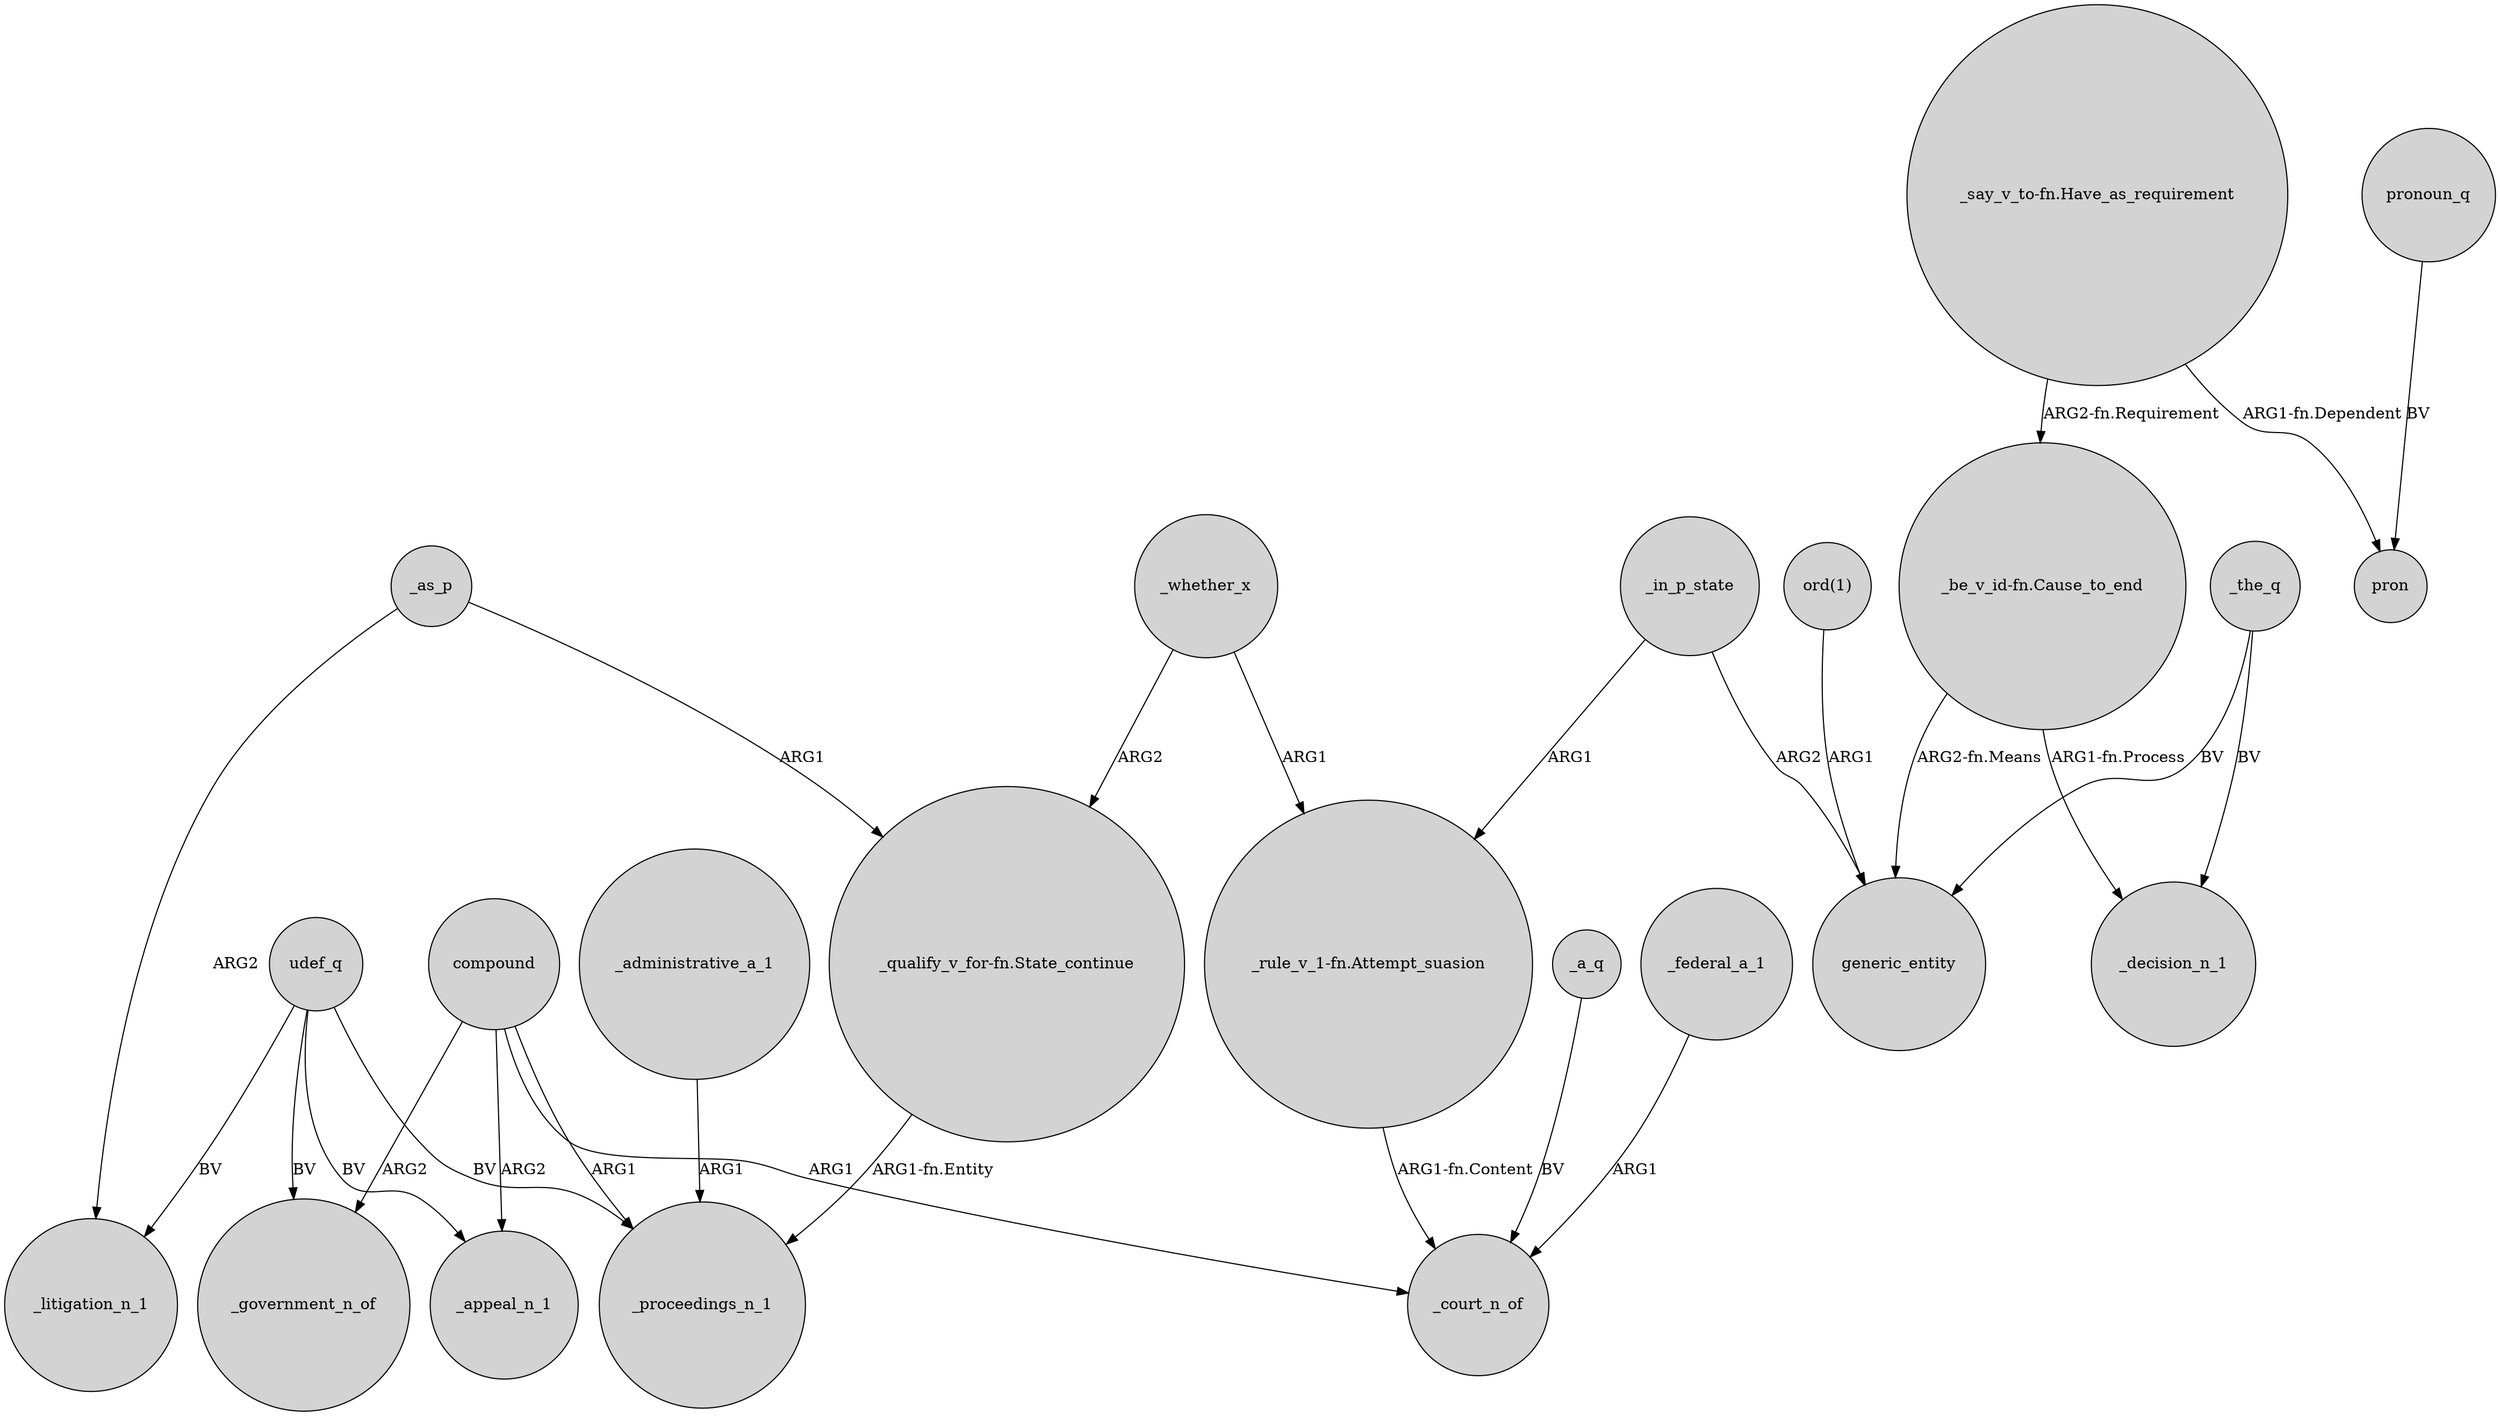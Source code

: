 digraph {
	node [shape=circle style=filled]
	compound -> _proceedings_n_1 [label=ARG1]
	_whether_x -> "_rule_v_1-fn.Attempt_suasion" [label=ARG1]
	compound -> _government_n_of [label=ARG2]
	udef_q -> _government_n_of [label=BV]
	_a_q -> _court_n_of [label=BV]
	"ord(1)" -> generic_entity [label=ARG1]
	"_be_v_id-fn.Cause_to_end" -> _decision_n_1 [label="ARG1-fn.Process"]
	_administrative_a_1 -> _proceedings_n_1 [label=ARG1]
	"_say_v_to-fn.Have_as_requirement" -> "_be_v_id-fn.Cause_to_end" [label="ARG2-fn.Requirement"]
	pronoun_q -> pron [label=BV]
	"_qualify_v_for-fn.State_continue" -> _proceedings_n_1 [label="ARG1-fn.Entity"]
	udef_q -> _appeal_n_1 [label=BV]
	compound -> _court_n_of [label=ARG1]
	"_rule_v_1-fn.Attempt_suasion" -> _court_n_of [label="ARG1-fn.Content"]
	"_say_v_to-fn.Have_as_requirement" -> pron [label="ARG1-fn.Dependent"]
	_the_q -> generic_entity [label=BV]
	_as_p -> "_qualify_v_for-fn.State_continue" [label=ARG1]
	udef_q -> _proceedings_n_1 [label=BV]
	udef_q -> _litigation_n_1 [label=BV]
	_in_p_state -> generic_entity [label=ARG2]
	_in_p_state -> "_rule_v_1-fn.Attempt_suasion" [label=ARG1]
	_whether_x -> "_qualify_v_for-fn.State_continue" [label=ARG2]
	"_be_v_id-fn.Cause_to_end" -> generic_entity [label="ARG2-fn.Means"]
	_the_q -> _decision_n_1 [label=BV]
	_as_p -> _litigation_n_1 [label=ARG2]
	compound -> _appeal_n_1 [label=ARG2]
	_federal_a_1 -> _court_n_of [label=ARG1]
}
